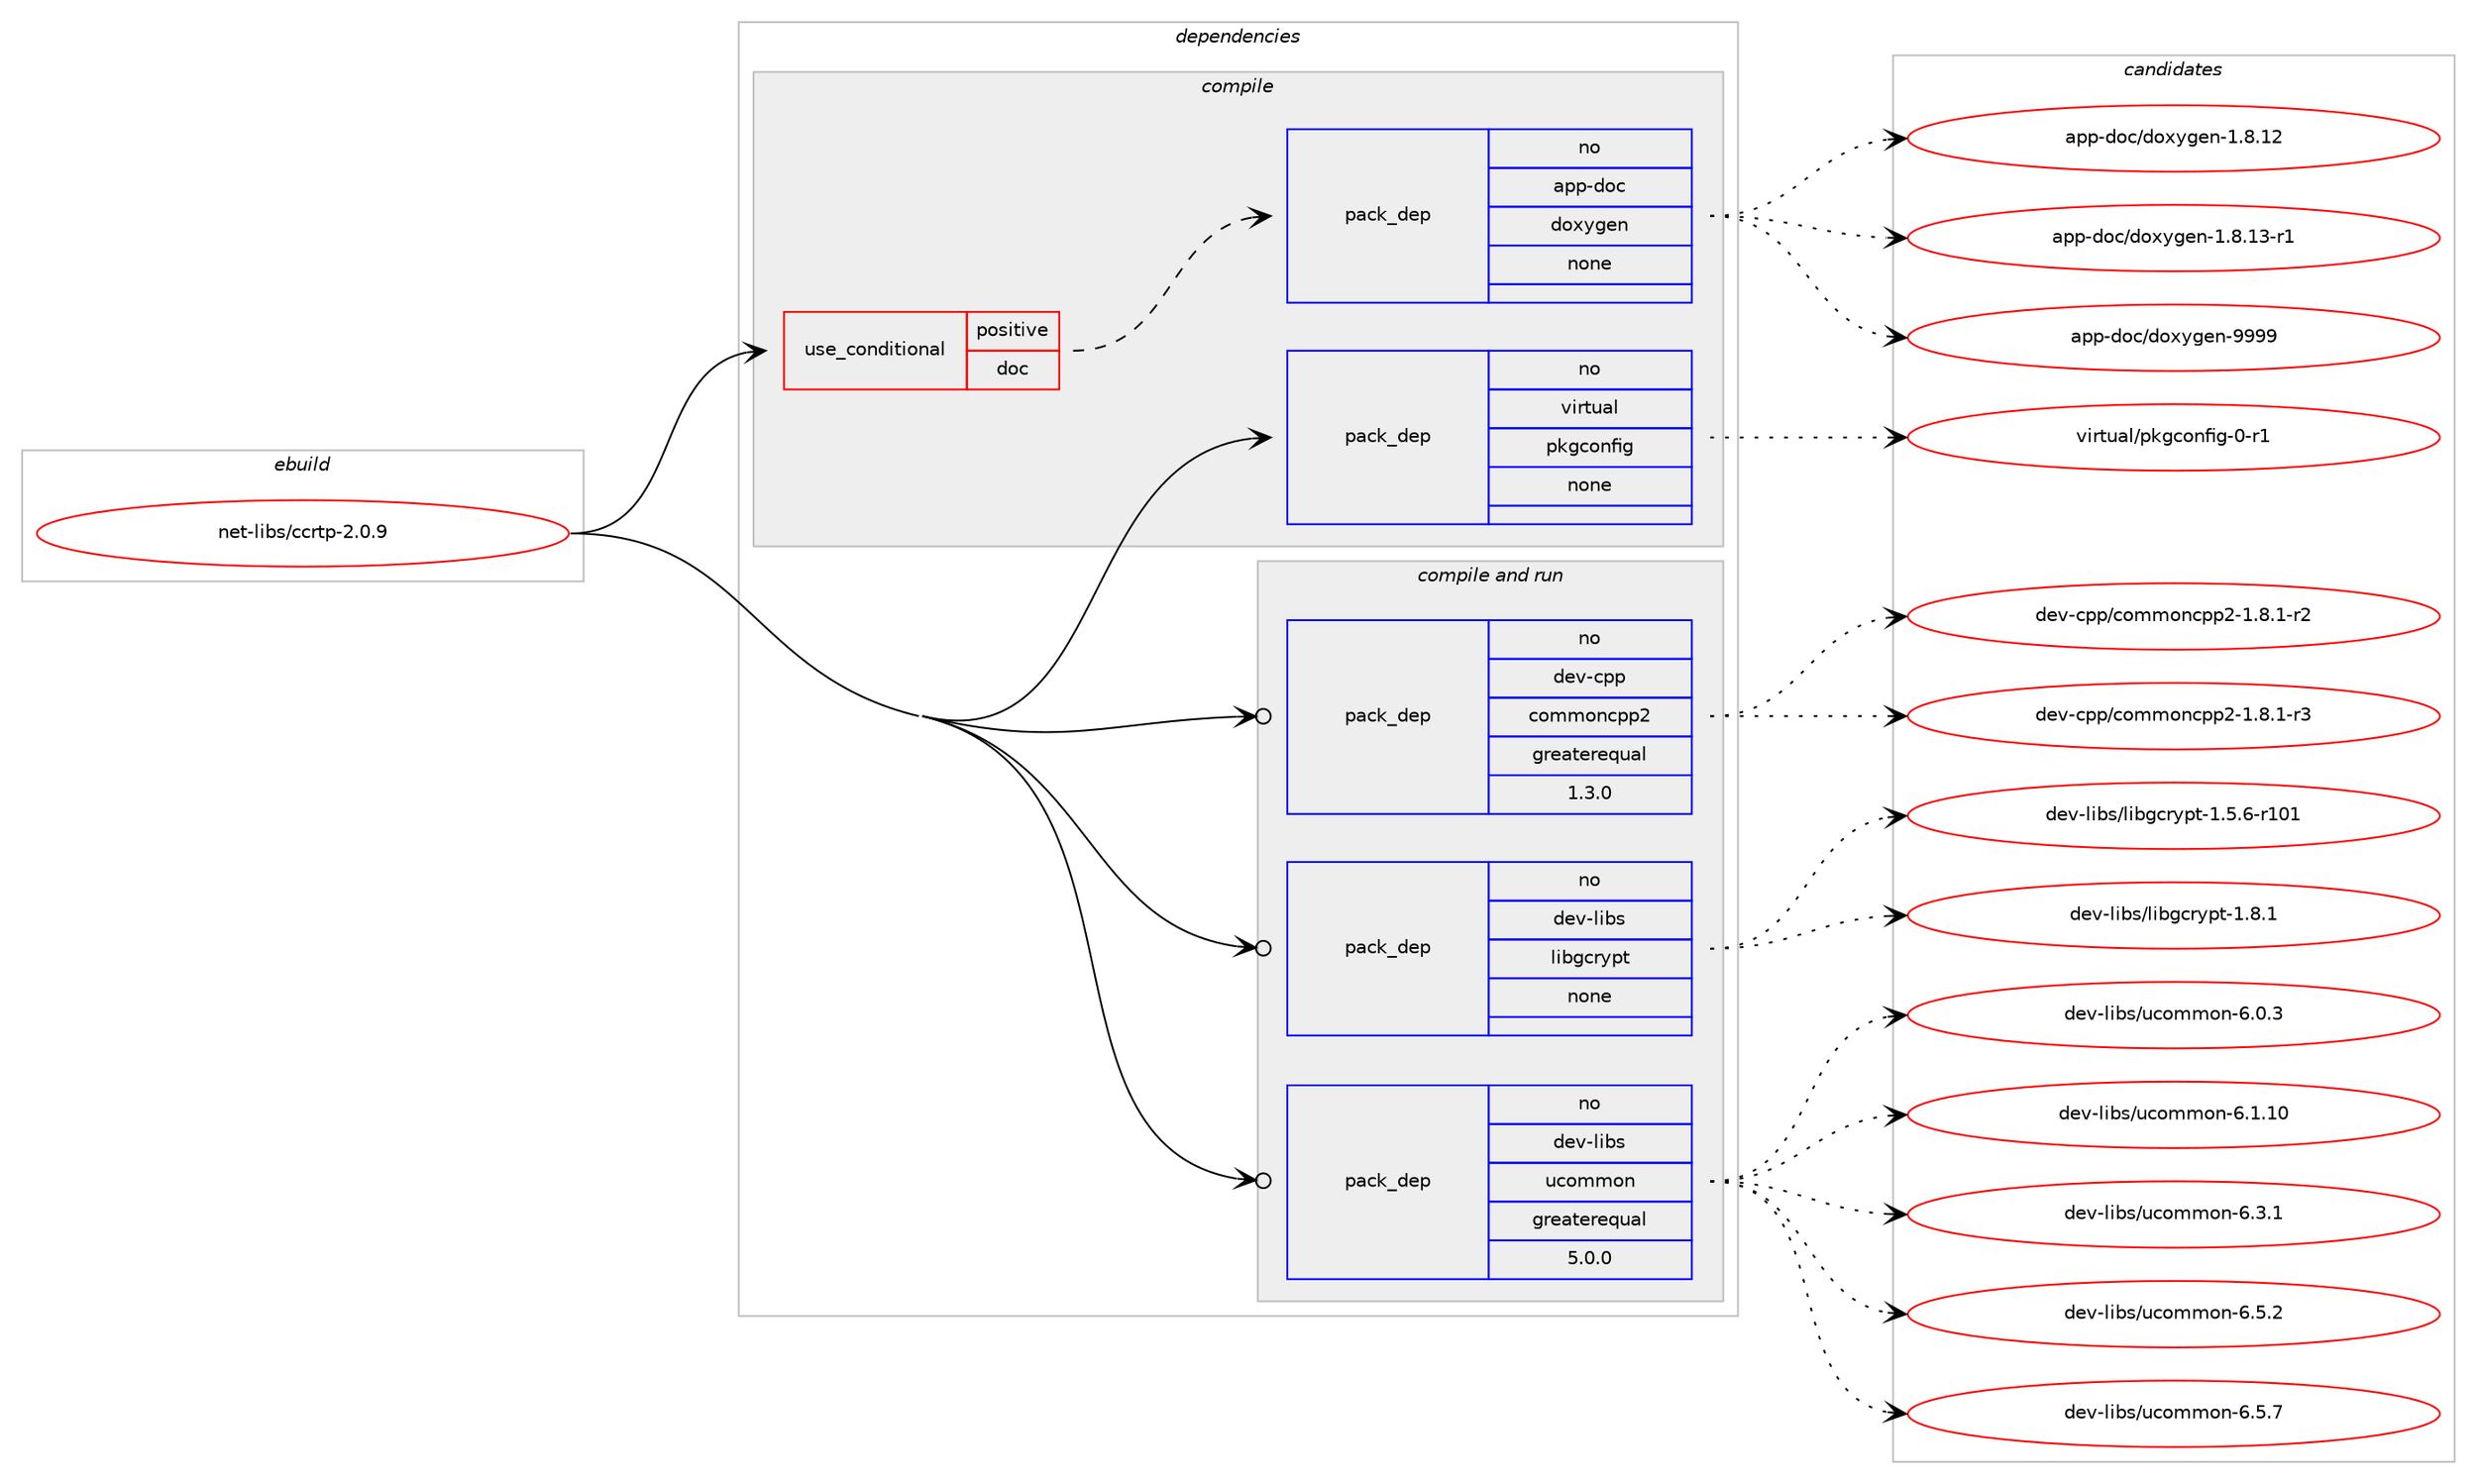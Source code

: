 digraph prolog {

# *************
# Graph options
# *************

newrank=true;
concentrate=true;
compound=true;
graph [rankdir=LR,fontname=Helvetica,fontsize=10,ranksep=1.5];#, ranksep=2.5, nodesep=0.2];
edge  [arrowhead=vee];
node  [fontname=Helvetica,fontsize=10];

# **********
# The ebuild
# **********

subgraph cluster_leftcol {
color=gray;
rank=same;
label=<<i>ebuild</i>>;
id [label="net-libs/ccrtp-2.0.9", color=red, width=4, href="../net-libs/ccrtp-2.0.9.svg"];
}

# ****************
# The dependencies
# ****************

subgraph cluster_midcol {
color=gray;
label=<<i>dependencies</i>>;
subgraph cluster_compile {
fillcolor="#eeeeee";
style=filled;
label=<<i>compile</i>>;
subgraph cond102862 {
dependency415606 [label=<<TABLE BORDER="0" CELLBORDER="1" CELLSPACING="0" CELLPADDING="4"><TR><TD ROWSPAN="3" CELLPADDING="10">use_conditional</TD></TR><TR><TD>positive</TD></TR><TR><TD>doc</TD></TR></TABLE>>, shape=none, color=red];
subgraph pack305839 {
dependency415607 [label=<<TABLE BORDER="0" CELLBORDER="1" CELLSPACING="0" CELLPADDING="4" WIDTH="220"><TR><TD ROWSPAN="6" CELLPADDING="30">pack_dep</TD></TR><TR><TD WIDTH="110">no</TD></TR><TR><TD>app-doc</TD></TR><TR><TD>doxygen</TD></TR><TR><TD>none</TD></TR><TR><TD></TD></TR></TABLE>>, shape=none, color=blue];
}
dependency415606:e -> dependency415607:w [weight=20,style="dashed",arrowhead="vee"];
}
id:e -> dependency415606:w [weight=20,style="solid",arrowhead="vee"];
subgraph pack305840 {
dependency415608 [label=<<TABLE BORDER="0" CELLBORDER="1" CELLSPACING="0" CELLPADDING="4" WIDTH="220"><TR><TD ROWSPAN="6" CELLPADDING="30">pack_dep</TD></TR><TR><TD WIDTH="110">no</TD></TR><TR><TD>virtual</TD></TR><TR><TD>pkgconfig</TD></TR><TR><TD>none</TD></TR><TR><TD></TD></TR></TABLE>>, shape=none, color=blue];
}
id:e -> dependency415608:w [weight=20,style="solid",arrowhead="vee"];
}
subgraph cluster_compileandrun {
fillcolor="#eeeeee";
style=filled;
label=<<i>compile and run</i>>;
subgraph pack305841 {
dependency415609 [label=<<TABLE BORDER="0" CELLBORDER="1" CELLSPACING="0" CELLPADDING="4" WIDTH="220"><TR><TD ROWSPAN="6" CELLPADDING="30">pack_dep</TD></TR><TR><TD WIDTH="110">no</TD></TR><TR><TD>dev-cpp</TD></TR><TR><TD>commoncpp2</TD></TR><TR><TD>greaterequal</TD></TR><TR><TD>1.3.0</TD></TR></TABLE>>, shape=none, color=blue];
}
id:e -> dependency415609:w [weight=20,style="solid",arrowhead="odotvee"];
subgraph pack305842 {
dependency415610 [label=<<TABLE BORDER="0" CELLBORDER="1" CELLSPACING="0" CELLPADDING="4" WIDTH="220"><TR><TD ROWSPAN="6" CELLPADDING="30">pack_dep</TD></TR><TR><TD WIDTH="110">no</TD></TR><TR><TD>dev-libs</TD></TR><TR><TD>libgcrypt</TD></TR><TR><TD>none</TD></TR><TR><TD></TD></TR></TABLE>>, shape=none, color=blue];
}
id:e -> dependency415610:w [weight=20,style="solid",arrowhead="odotvee"];
subgraph pack305843 {
dependency415611 [label=<<TABLE BORDER="0" CELLBORDER="1" CELLSPACING="0" CELLPADDING="4" WIDTH="220"><TR><TD ROWSPAN="6" CELLPADDING="30">pack_dep</TD></TR><TR><TD WIDTH="110">no</TD></TR><TR><TD>dev-libs</TD></TR><TR><TD>ucommon</TD></TR><TR><TD>greaterequal</TD></TR><TR><TD>5.0.0</TD></TR></TABLE>>, shape=none, color=blue];
}
id:e -> dependency415611:w [weight=20,style="solid",arrowhead="odotvee"];
}
subgraph cluster_run {
fillcolor="#eeeeee";
style=filled;
label=<<i>run</i>>;
}
}

# **************
# The candidates
# **************

subgraph cluster_choices {
rank=same;
color=gray;
label=<<i>candidates</i>>;

subgraph choice305839 {
color=black;
nodesep=1;
choice9711211245100111994710011112012110310111045494656464950 [label="app-doc/doxygen-1.8.12", color=red, width=4,href="../app-doc/doxygen-1.8.12.svg"];
choice97112112451001119947100111120121103101110454946564649514511449 [label="app-doc/doxygen-1.8.13-r1", color=red, width=4,href="../app-doc/doxygen-1.8.13-r1.svg"];
choice971121124510011199471001111201211031011104557575757 [label="app-doc/doxygen-9999", color=red, width=4,href="../app-doc/doxygen-9999.svg"];
dependency415607:e -> choice9711211245100111994710011112012110310111045494656464950:w [style=dotted,weight="100"];
dependency415607:e -> choice97112112451001119947100111120121103101110454946564649514511449:w [style=dotted,weight="100"];
dependency415607:e -> choice971121124510011199471001111201211031011104557575757:w [style=dotted,weight="100"];
}
subgraph choice305840 {
color=black;
nodesep=1;
choice11810511411611797108471121071039911111010210510345484511449 [label="virtual/pkgconfig-0-r1", color=red, width=4,href="../virtual/pkgconfig-0-r1.svg"];
dependency415608:e -> choice11810511411611797108471121071039911111010210510345484511449:w [style=dotted,weight="100"];
}
subgraph choice305841 {
color=black;
nodesep=1;
choice1001011184599112112479911110910911111099112112504549465646494511450 [label="dev-cpp/commoncpp2-1.8.1-r2", color=red, width=4,href="../dev-cpp/commoncpp2-1.8.1-r2.svg"];
choice1001011184599112112479911110910911111099112112504549465646494511451 [label="dev-cpp/commoncpp2-1.8.1-r3", color=red, width=4,href="../dev-cpp/commoncpp2-1.8.1-r3.svg"];
dependency415609:e -> choice1001011184599112112479911110910911111099112112504549465646494511450:w [style=dotted,weight="100"];
dependency415609:e -> choice1001011184599112112479911110910911111099112112504549465646494511451:w [style=dotted,weight="100"];
}
subgraph choice305842 {
color=black;
nodesep=1;
choice100101118451081059811547108105981039911412111211645494653465445114494849 [label="dev-libs/libgcrypt-1.5.6-r101", color=red, width=4,href="../dev-libs/libgcrypt-1.5.6-r101.svg"];
choice1001011184510810598115471081059810399114121112116454946564649 [label="dev-libs/libgcrypt-1.8.1", color=red, width=4,href="../dev-libs/libgcrypt-1.8.1.svg"];
dependency415610:e -> choice100101118451081059811547108105981039911412111211645494653465445114494849:w [style=dotted,weight="100"];
dependency415610:e -> choice1001011184510810598115471081059810399114121112116454946564649:w [style=dotted,weight="100"];
}
subgraph choice305843 {
color=black;
nodesep=1;
choice10010111845108105981154711799111109109111110455446484651 [label="dev-libs/ucommon-6.0.3", color=red, width=4,href="../dev-libs/ucommon-6.0.3.svg"];
choice1001011184510810598115471179911110910911111045544649464948 [label="dev-libs/ucommon-6.1.10", color=red, width=4,href="../dev-libs/ucommon-6.1.10.svg"];
choice10010111845108105981154711799111109109111110455446514649 [label="dev-libs/ucommon-6.3.1", color=red, width=4,href="../dev-libs/ucommon-6.3.1.svg"];
choice10010111845108105981154711799111109109111110455446534650 [label="dev-libs/ucommon-6.5.2", color=red, width=4,href="../dev-libs/ucommon-6.5.2.svg"];
choice10010111845108105981154711799111109109111110455446534655 [label="dev-libs/ucommon-6.5.7", color=red, width=4,href="../dev-libs/ucommon-6.5.7.svg"];
dependency415611:e -> choice10010111845108105981154711799111109109111110455446484651:w [style=dotted,weight="100"];
dependency415611:e -> choice1001011184510810598115471179911110910911111045544649464948:w [style=dotted,weight="100"];
dependency415611:e -> choice10010111845108105981154711799111109109111110455446514649:w [style=dotted,weight="100"];
dependency415611:e -> choice10010111845108105981154711799111109109111110455446534650:w [style=dotted,weight="100"];
dependency415611:e -> choice10010111845108105981154711799111109109111110455446534655:w [style=dotted,weight="100"];
}
}

}
